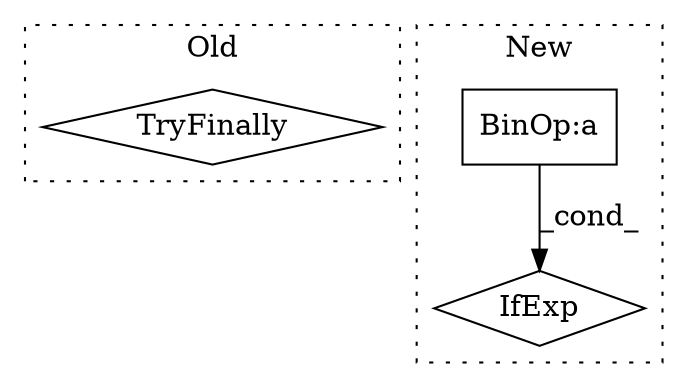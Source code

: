 digraph G {
subgraph cluster0 {
1 [label="TryFinally" a="64" s="2781" l="17" shape="diamond"];
label = "Old";
style="dotted";
}
subgraph cluster1 {
2 [label="IfExp" a="51" s="3101,3126" l="4,6" shape="diamond"];
3 [label="BinOp:a" a="82" s="3122" l="3" shape="box"];
label = "New";
style="dotted";
}
3 -> 2 [label="_cond_"];
}